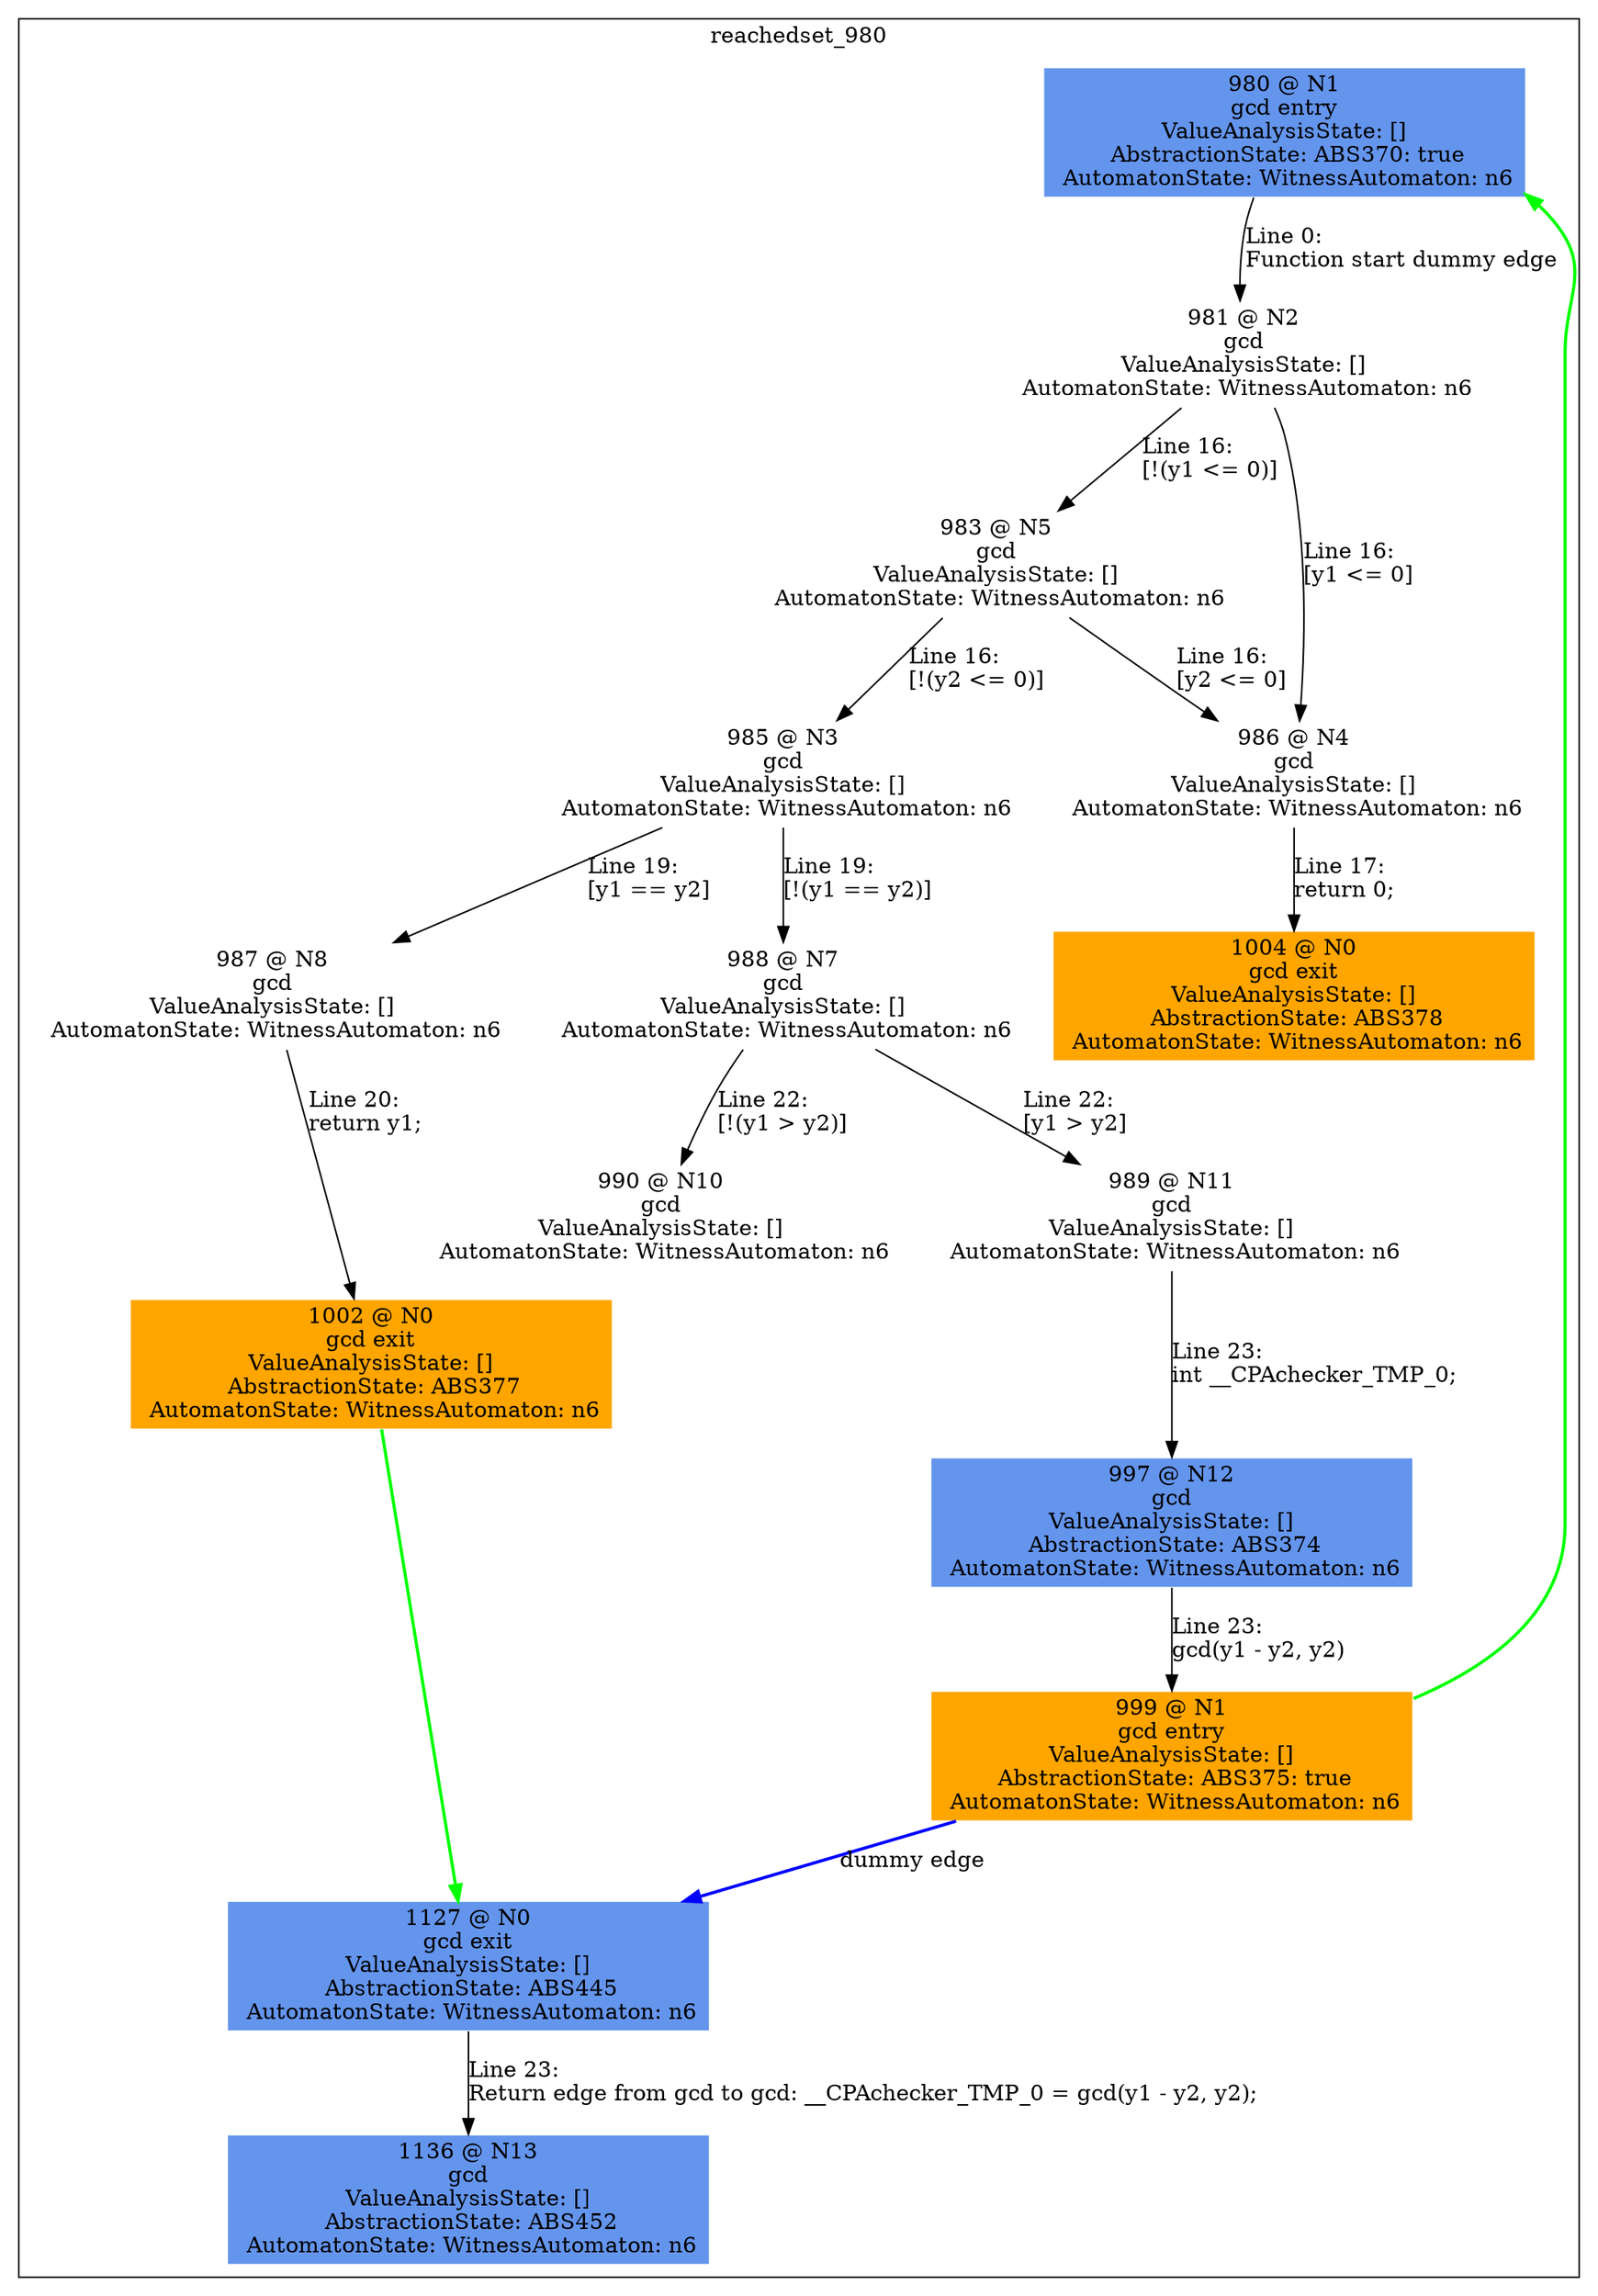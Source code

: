 digraph ARG {
node [style="filled" shape="box" color="white"]
subgraph cluster_980 {
label="reachedset_980"
980 [fillcolor="cornflowerblue" label="980 @ N1\ngcd entry\nValueAnalysisState: []\n AbstractionState: ABS370: true\n AutomatonState: WitnessAutomaton: n6\n" id="980"]
981 [label="981 @ N2\ngcd\nValueAnalysisState: []\n AutomatonState: WitnessAutomaton: n6\n" id="981"]
986 [label="986 @ N4\ngcd\nValueAnalysisState: []\n AutomatonState: WitnessAutomaton: n6\n" id="986"]
1004 [fillcolor="orange" label="1004 @ N0\ngcd exit\nValueAnalysisState: []\n AbstractionState: ABS378\n AutomatonState: WitnessAutomaton: n6\n" id="1004"]
983 [label="983 @ N5\ngcd\nValueAnalysisState: []\n AutomatonState: WitnessAutomaton: n6\n" id="983"]
985 [label="985 @ N3\ngcd\nValueAnalysisState: []\n AutomatonState: WitnessAutomaton: n6\n" id="985"]
988 [label="988 @ N7\ngcd\nValueAnalysisState: []\n AutomatonState: WitnessAutomaton: n6\n" id="988"]
990 [label="990 @ N10\ngcd\nValueAnalysisState: []\n AutomatonState: WitnessAutomaton: n6\n" id="990"]
989 [label="989 @ N11\ngcd\nValueAnalysisState: []\n AutomatonState: WitnessAutomaton: n6\n" id="989"]
997 [fillcolor="cornflowerblue" label="997 @ N12\ngcd\nValueAnalysisState: []\n AbstractionState: ABS374\n AutomatonState: WitnessAutomaton: n6\n" id="997"]
999 [fillcolor="orange" label="999 @ N1\ngcd entry\nValueAnalysisState: []\n AbstractionState: ABS375: true\n AutomatonState: WitnessAutomaton: n6\n" id="999"]
1127 [fillcolor="cornflowerblue" label="1127 @ N0\ngcd exit\nValueAnalysisState: []\n AbstractionState: ABS445\n AutomatonState: WitnessAutomaton: n6\n" id="1127"]
1136 [fillcolor="cornflowerblue" label="1136 @ N13\ngcd\nValueAnalysisState: []\n AbstractionState: ABS452\n AutomatonState: WitnessAutomaton: n6\n" id="1136"]
987 [label="987 @ N8\ngcd\nValueAnalysisState: []\n AutomatonState: WitnessAutomaton: n6\n" id="987"]
1002 [fillcolor="orange" label="1002 @ N0\ngcd exit\nValueAnalysisState: []\n AbstractionState: ABS377\n AutomatonState: WitnessAutomaton: n6\n" id="1002"]
980 -> 981 [label="Line 0: \lFunction start dummy edge\l" id="980 -> 981"]
981 -> 983 [label="Line 16: \l[!(y1 <= 0)]\l" id="981 -> 983"]
981 -> 986 [label="Line 16: \l[y1 <= 0]\l" id="981 -> 986"]
986 -> 1004 [label="Line 17: \lreturn 0;\l" id="986 -> 1004"]
983 -> 985 [label="Line 16: \l[!(y2 <= 0)]\l" id="983 -> 985"]
983 -> 986 [label="Line 16: \l[y2 <= 0]\l" id="983 -> 986"]
985 -> 987 [label="Line 19: \l[y1 == y2]\l" id="985 -> 987"]
985 -> 988 [label="Line 19: \l[!(y1 == y2)]\l" id="985 -> 988"]
988 -> 989 [label="Line 22: \l[y1 > y2]\l" id="988 -> 989"]
988 -> 990 [label="Line 22: \l[!(y1 > y2)]\l" id="988 -> 990"]
989 -> 997 [label="Line 23: \lint __CPAchecker_TMP_0;\l" id="989 -> 997"]
997 -> 999 [label="Line 23: \lgcd(y1 - y2, y2)\l" id="997 -> 999"]
999 -> 1127 [style="bold" color="blue" label="dummy edge" id="999 -> 1127"]
1127 -> 1136 [label="Line 23: \lReturn edge from gcd to gcd: __CPAchecker_TMP_0 = gcd(y1 - y2, y2);\l" id="1127 -> 1136"]
987 -> 1002 [label="Line 20: \lreturn y1;\l" id="987 -> 1002"]
}
1002 -> 1127 [color=green style=bold]
999 -> 980 [color=green style=bold]
}
